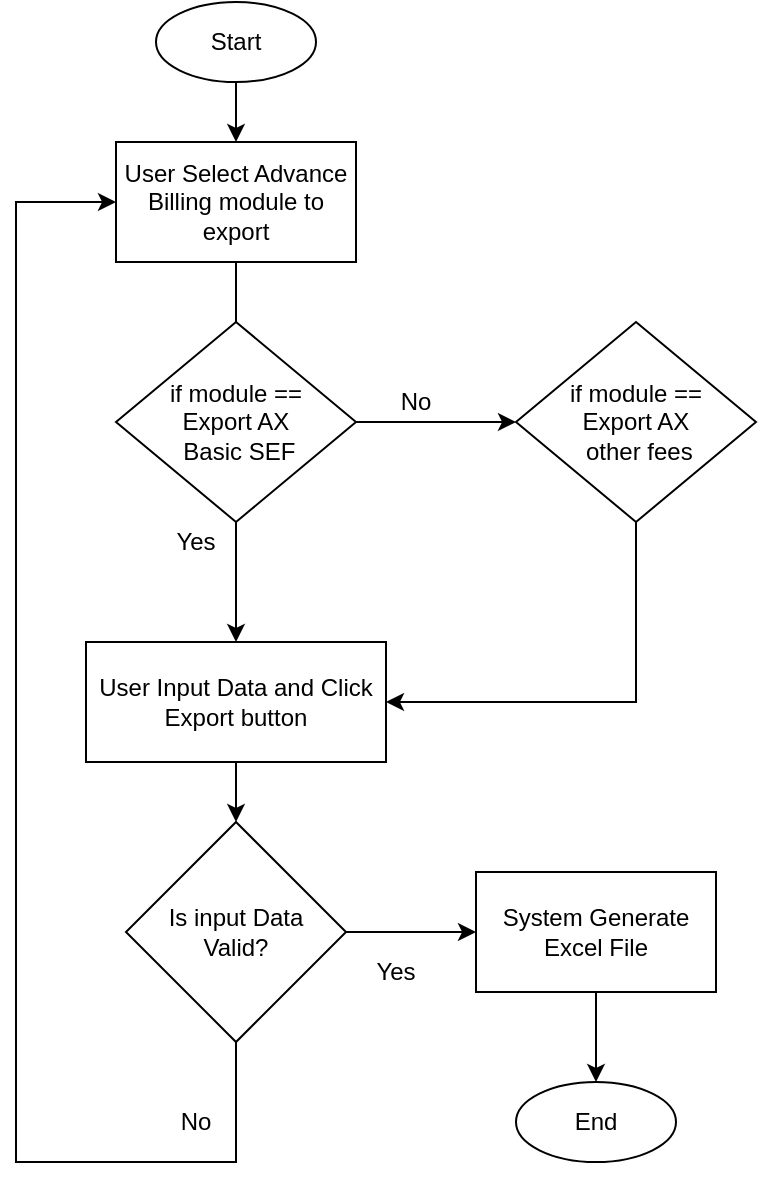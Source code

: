 <mxfile version="12.2.4" type="github" pages="1"><diagram id="MNMMWec-jKPwjn_uyHE8" name="Page-1"><mxGraphModel dx="768" dy="715" grid="1" gridSize="10" guides="1" tooltips="1" connect="1" arrows="1" fold="1" page="1" pageScale="1" pageWidth="850" pageHeight="1100" math="0" shadow="0"><root><mxCell id="0"/><mxCell id="1" parent="0"/><mxCell id="sWV3WlhN8GYG_hPqp_aO-3" value="" style="edgeStyle=orthogonalEdgeStyle;rounded=0;orthogonalLoop=1;jettySize=auto;html=1;" edge="1" parent="1" source="sWV3WlhN8GYG_hPqp_aO-1"><mxGeometry relative="1" as="geometry"><mxPoint x="340" y="200" as="targetPoint"/></mxGeometry></mxCell><mxCell id="sWV3WlhN8GYG_hPqp_aO-1" value="Start" style="ellipse;whiteSpace=wrap;html=1;" vertex="1" parent="1"><mxGeometry x="300" y="130" width="80" height="40" as="geometry"/></mxCell><mxCell id="sWV3WlhN8GYG_hPqp_aO-7" value="" style="edgeStyle=orthogonalEdgeStyle;rounded=0;orthogonalLoop=1;jettySize=auto;html=1;" edge="1" parent="1" source="sWV3WlhN8GYG_hPqp_aO-5"><mxGeometry relative="1" as="geometry"><mxPoint x="340" y="340" as="targetPoint"/></mxGeometry></mxCell><mxCell id="sWV3WlhN8GYG_hPqp_aO-5" value="User Select Advance Billing module to export" style="rounded=0;whiteSpace=wrap;html=1;" vertex="1" parent="1"><mxGeometry x="280" y="200" width="120" height="60" as="geometry"/></mxCell><mxCell id="sWV3WlhN8GYG_hPqp_aO-10" value="" style="edgeStyle=orthogonalEdgeStyle;rounded=0;orthogonalLoop=1;jettySize=auto;html=1;entryX=0.5;entryY=0;entryDx=0;entryDy=0;" edge="1" parent="1" source="sWV3WlhN8GYG_hPqp_aO-8" target="sWV3WlhN8GYG_hPqp_aO-11"><mxGeometry relative="1" as="geometry"><mxPoint x="340" y="500" as="targetPoint"/></mxGeometry></mxCell><mxCell id="sWV3WlhN8GYG_hPqp_aO-22" value="" style="edgeStyle=orthogonalEdgeStyle;rounded=0;orthogonalLoop=1;jettySize=auto;html=1;" edge="1" parent="1" source="sWV3WlhN8GYG_hPqp_aO-8" target="sWV3WlhN8GYG_hPqp_aO-21"><mxGeometry relative="1" as="geometry"/></mxCell><mxCell id="sWV3WlhN8GYG_hPqp_aO-8" value="if module ==&lt;br&gt;Export AX&lt;br&gt;&amp;nbsp;Basic SEF" style="rhombus;whiteSpace=wrap;html=1;" vertex="1" parent="1"><mxGeometry x="280" y="290" width="120" height="100" as="geometry"/></mxCell><mxCell id="sWV3WlhN8GYG_hPqp_aO-25" value="" style="edgeStyle=orthogonalEdgeStyle;rounded=0;orthogonalLoop=1;jettySize=auto;html=1;entryX=1;entryY=0.5;entryDx=0;entryDy=0;" edge="1" parent="1" source="sWV3WlhN8GYG_hPqp_aO-21" target="sWV3WlhN8GYG_hPqp_aO-11"><mxGeometry relative="1" as="geometry"><mxPoint x="540" y="470" as="targetPoint"/><Array as="points"><mxPoint x="540" y="480"/></Array></mxGeometry></mxCell><mxCell id="sWV3WlhN8GYG_hPqp_aO-21" value="if module ==&lt;br&gt;Export AX&lt;br&gt;&amp;nbsp;other fees" style="rhombus;whiteSpace=wrap;html=1;" vertex="1" parent="1"><mxGeometry x="480" y="290" width="120" height="100" as="geometry"/></mxCell><mxCell id="sWV3WlhN8GYG_hPqp_aO-13" value="" style="edgeStyle=orthogonalEdgeStyle;rounded=0;orthogonalLoop=1;jettySize=auto;html=1;entryX=0.5;entryY=0;entryDx=0;entryDy=0;" edge="1" parent="1" source="sWV3WlhN8GYG_hPqp_aO-11" target="sWV3WlhN8GYG_hPqp_aO-14"><mxGeometry relative="1" as="geometry"><mxPoint x="340" y="680" as="targetPoint"/></mxGeometry></mxCell><mxCell id="sWV3WlhN8GYG_hPqp_aO-11" value="&lt;p class=&quot;MsoNormal&quot; align=&quot;center&quot;&gt;User Input Data and Click Export button&lt;/p&gt;" style="rounded=0;whiteSpace=wrap;html=1;" vertex="1" parent="1"><mxGeometry x="265" y="450" width="150" height="60" as="geometry"/></mxCell><mxCell id="sWV3WlhN8GYG_hPqp_aO-16" value="" style="edgeStyle=orthogonalEdgeStyle;rounded=0;orthogonalLoop=1;jettySize=auto;html=1;entryX=0;entryY=0.5;entryDx=0;entryDy=0;" edge="1" parent="1" source="sWV3WlhN8GYG_hPqp_aO-14" target="sWV3WlhN8GYG_hPqp_aO-17"><mxGeometry relative="1" as="geometry"><mxPoint x="460" y="720" as="targetPoint"/></mxGeometry></mxCell><mxCell id="sWV3WlhN8GYG_hPqp_aO-27" value="" style="edgeStyle=orthogonalEdgeStyle;rounded=0;orthogonalLoop=1;jettySize=auto;html=1;entryX=0;entryY=0.5;entryDx=0;entryDy=0;" edge="1" parent="1" source="sWV3WlhN8GYG_hPqp_aO-14" target="sWV3WlhN8GYG_hPqp_aO-5"><mxGeometry relative="1" as="geometry"><mxPoint x="340" y="760" as="targetPoint"/><Array as="points"><mxPoint x="340" y="710"/><mxPoint x="230" y="710"/><mxPoint x="230" y="230"/></Array></mxGeometry></mxCell><mxCell id="sWV3WlhN8GYG_hPqp_aO-14" value="Is input Data &lt;br&gt;Valid?" style="rhombus;whiteSpace=wrap;html=1;" vertex="1" parent="1"><mxGeometry x="285" y="540" width="110" height="110" as="geometry"/></mxCell><mxCell id="sWV3WlhN8GYG_hPqp_aO-30" value="" style="edgeStyle=orthogonalEdgeStyle;rounded=0;orthogonalLoop=1;jettySize=auto;html=1;entryX=0.5;entryY=0;entryDx=0;entryDy=0;" edge="1" parent="1" source="sWV3WlhN8GYG_hPqp_aO-17" target="sWV3WlhN8GYG_hPqp_aO-31"><mxGeometry relative="1" as="geometry"><mxPoint x="520" y="735" as="targetPoint"/></mxGeometry></mxCell><mxCell id="sWV3WlhN8GYG_hPqp_aO-17" value="System Generate Excel File" style="rounded=0;whiteSpace=wrap;html=1;" vertex="1" parent="1"><mxGeometry x="460" y="565" width="120" height="60" as="geometry"/></mxCell><mxCell id="sWV3WlhN8GYG_hPqp_aO-18" value="Yes" style="text;html=1;strokeColor=none;fillColor=none;align=center;verticalAlign=middle;whiteSpace=wrap;rounded=0;" vertex="1" parent="1"><mxGeometry x="300" y="390" width="40" height="20" as="geometry"/></mxCell><mxCell id="sWV3WlhN8GYG_hPqp_aO-19" value="Yes" style="text;html=1;strokeColor=none;fillColor=none;align=center;verticalAlign=middle;whiteSpace=wrap;rounded=0;" vertex="1" parent="1"><mxGeometry x="400" y="605" width="40" height="20" as="geometry"/></mxCell><mxCell id="sWV3WlhN8GYG_hPqp_aO-23" value="No" style="text;html=1;strokeColor=none;fillColor=none;align=center;verticalAlign=middle;whiteSpace=wrap;rounded=0;" vertex="1" parent="1"><mxGeometry x="410" y="320" width="40" height="20" as="geometry"/></mxCell><mxCell id="sWV3WlhN8GYG_hPqp_aO-28" value="No" style="text;html=1;strokeColor=none;fillColor=none;align=center;verticalAlign=middle;whiteSpace=wrap;rounded=0;" vertex="1" parent="1"><mxGeometry x="300" y="680" width="40" height="20" as="geometry"/></mxCell><mxCell id="sWV3WlhN8GYG_hPqp_aO-31" value="End" style="ellipse;whiteSpace=wrap;html=1;" vertex="1" parent="1"><mxGeometry x="480" y="670" width="80" height="40" as="geometry"/></mxCell></root></mxGraphModel></diagram></mxfile>